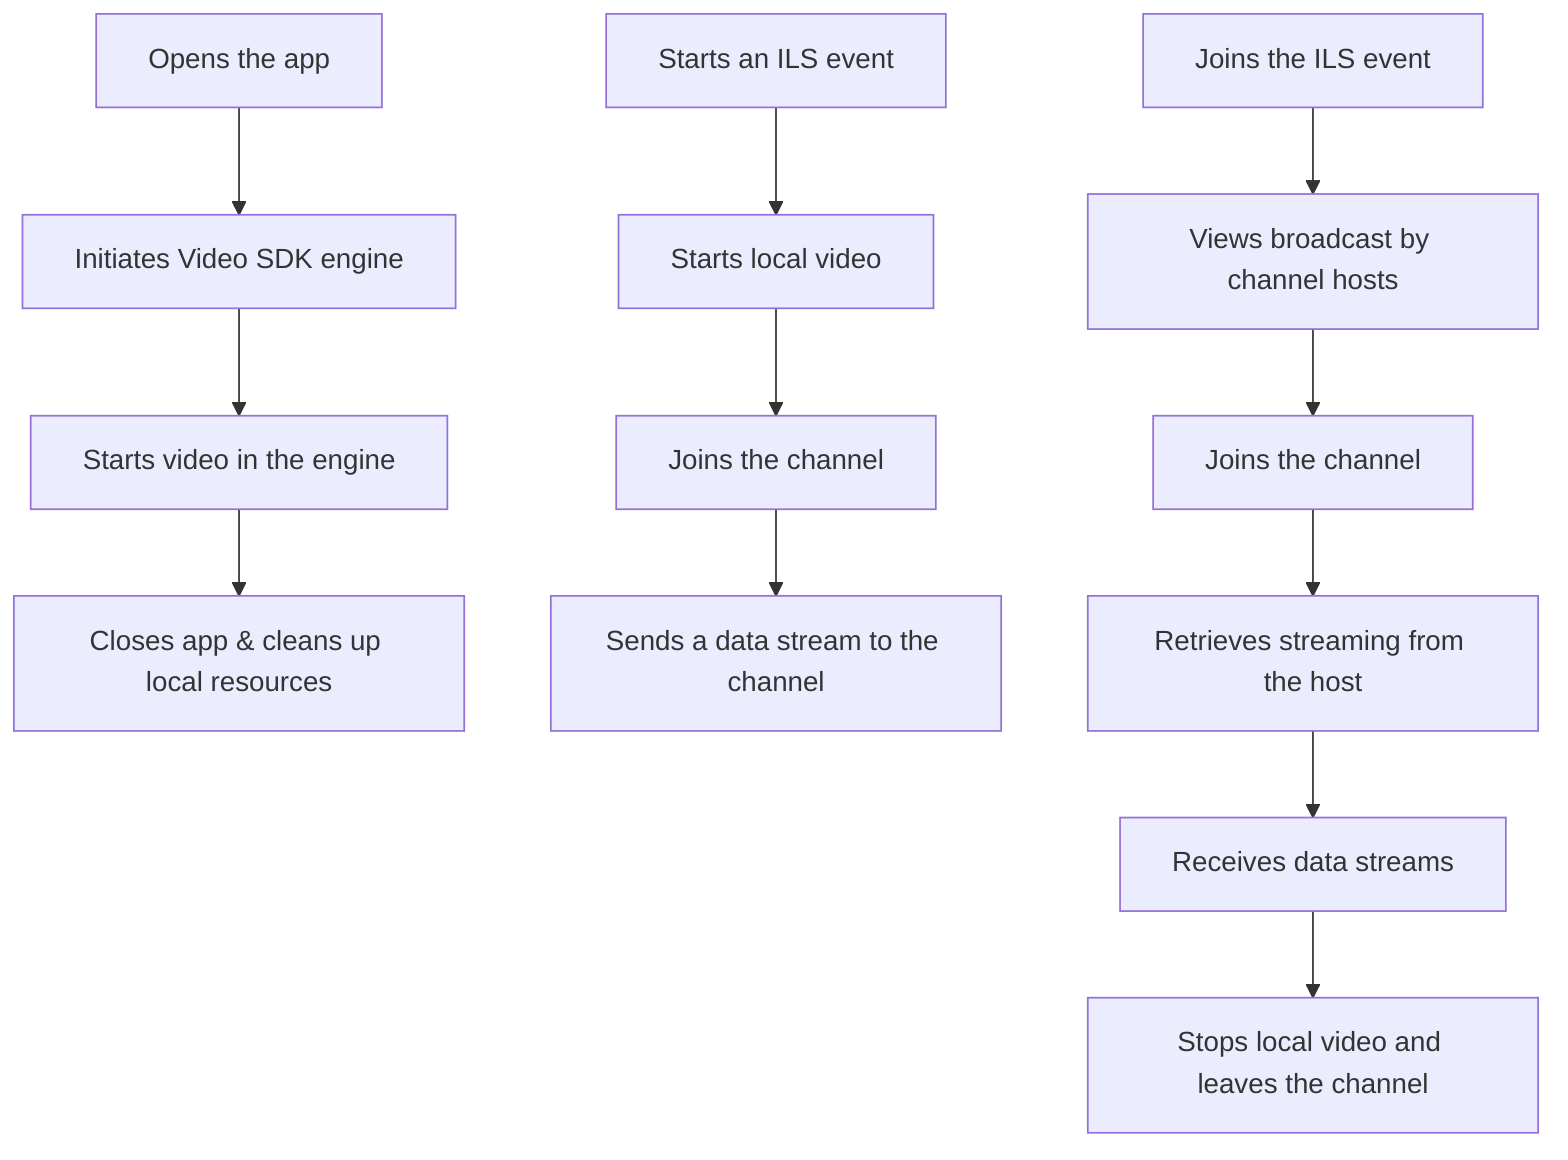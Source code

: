 flowchart TD
    A[Opens the app] --> B[Initiates Video SDK engine]
    B --> C[Starts video in the engine]
    C --> E[Closes app & cleans up local resources]

    F[Starts an ILS event] --> G[Starts local video]
    G --> H[Joins the channel]
    H --> I[Sends a data stream to the channel]

    J[Joins the ILS event] --> K[Views broadcast by channel hosts]
    K --> L[Joins the channel]
    L --> M[Retrieves streaming from the host] --> N[Receives data streams]
    N --> O[Stops local video and leaves the channel]